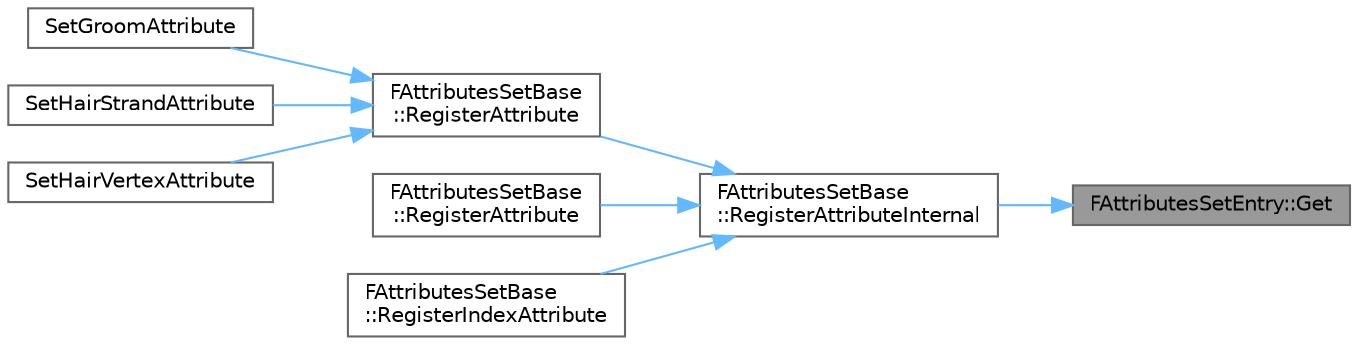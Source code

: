 digraph "FAttributesSetEntry::Get"
{
 // INTERACTIVE_SVG=YES
 // LATEX_PDF_SIZE
  bgcolor="transparent";
  edge [fontname=Helvetica,fontsize=10,labelfontname=Helvetica,labelfontsize=10];
  node [fontname=Helvetica,fontsize=10,shape=box,height=0.2,width=0.4];
  rankdir="RL";
  Node1 [id="Node000001",label="FAttributesSetEntry::Get",height=0.2,width=0.4,color="gray40", fillcolor="grey60", style="filled", fontcolor="black",tooltip="Transparent access through the TUniquePtr."];
  Node1 -> Node2 [id="edge1_Node000001_Node000002",dir="back",color="steelblue1",style="solid",tooltip=" "];
  Node2 [id="Node000002",label="FAttributesSetBase\l::RegisterAttributeInternal",height=0.2,width=0.4,color="grey40", fillcolor="white", style="filled",URL="$d7/dd3/classFAttributesSetBase.html#a80df3b01999e235be39d69f09bfad849",tooltip="Register a new attribute name with the given type (must be a member of the AttributeTypes tuple)."];
  Node2 -> Node3 [id="edge2_Node000002_Node000003",dir="back",color="steelblue1",style="solid",tooltip=" "];
  Node3 [id="Node000003",label="FAttributesSetBase\l::RegisterAttribute",height=0.2,width=0.4,color="grey40", fillcolor="white", style="filled",URL="$d7/dd3/classFAttributesSetBase.html#a1353e4245aa8177f976fea95a3742806",tooltip="Register a new simple attribute."];
  Node3 -> Node4 [id="edge3_Node000003_Node000004",dir="back",color="steelblue1",style="solid",tooltip=" "];
  Node4 [id="Node000004",label="SetGroomAttribute",height=0.2,width=0.4,color="grey40", fillcolor="white", style="filled",URL="$df/d27/HairDescription_8h.html#a84e458fc7cfd7a6434a5bfd5b5d5bb74",tooltip=" "];
  Node3 -> Node5 [id="edge4_Node000003_Node000005",dir="back",color="steelblue1",style="solid",tooltip=" "];
  Node5 [id="Node000005",label="SetHairStrandAttribute",height=0.2,width=0.4,color="grey40", fillcolor="white", style="filled",URL="$df/d27/HairDescription_8h.html#ad05eb55feec0036df50b206373427e2a",tooltip=" "];
  Node3 -> Node6 [id="edge5_Node000003_Node000006",dir="back",color="steelblue1",style="solid",tooltip=" "];
  Node6 [id="Node000006",label="SetHairVertexAttribute",height=0.2,width=0.4,color="grey40", fillcolor="white", style="filled",URL="$df/d27/HairDescription_8h.html#a7382cbfc8f659caed8bb31129acc3732",tooltip=" "];
  Node2 -> Node7 [id="edge6_Node000002_Node000007",dir="back",color="steelblue1",style="solid",tooltip=" "];
  Node7 [id="Node000007",label="FAttributesSetBase\l::RegisterAttribute",height=0.2,width=0.4,color="grey40", fillcolor="white", style="filled",URL="$d7/dd3/classFAttributesSetBase.html#a9de6f01867203a7e22e33a3b04996406",tooltip="Register a new fixed array attribute."];
  Node2 -> Node8 [id="edge7_Node000002_Node000008",dir="back",color="steelblue1",style="solid",tooltip=" "];
  Node8 [id="Node000008",label="FAttributesSetBase\l::RegisterIndexAttribute",height=0.2,width=0.4,color="grey40", fillcolor="white", style="filled",URL="$d7/dd3/classFAttributesSetBase.html#a903cc15641b08f530ee2ef161c174ee9",tooltip="Register a new unbounded array attribute."];
}
